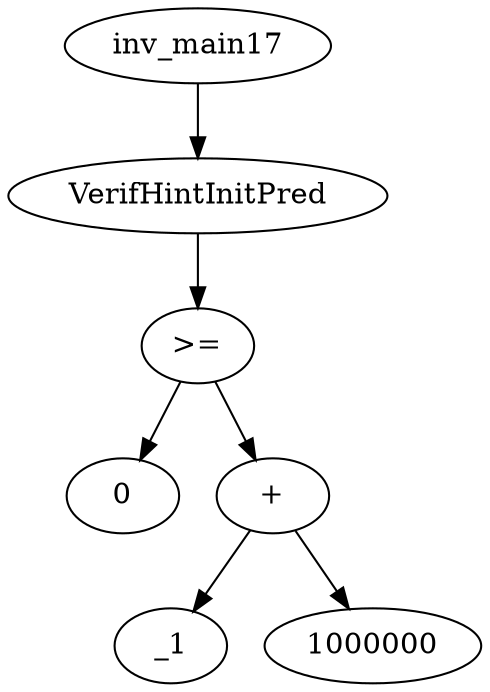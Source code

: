digraph dag {
0 [label="inv_main17"];
1 [label="VerifHintInitPred"];
2 [label=">="];
3 [label="0"];
4 [label="+"];
5 [label="_1"];
6 [label="1000000"];
0->1
1->2
2->4
2 -> 3
4->6
4 -> 5
}

